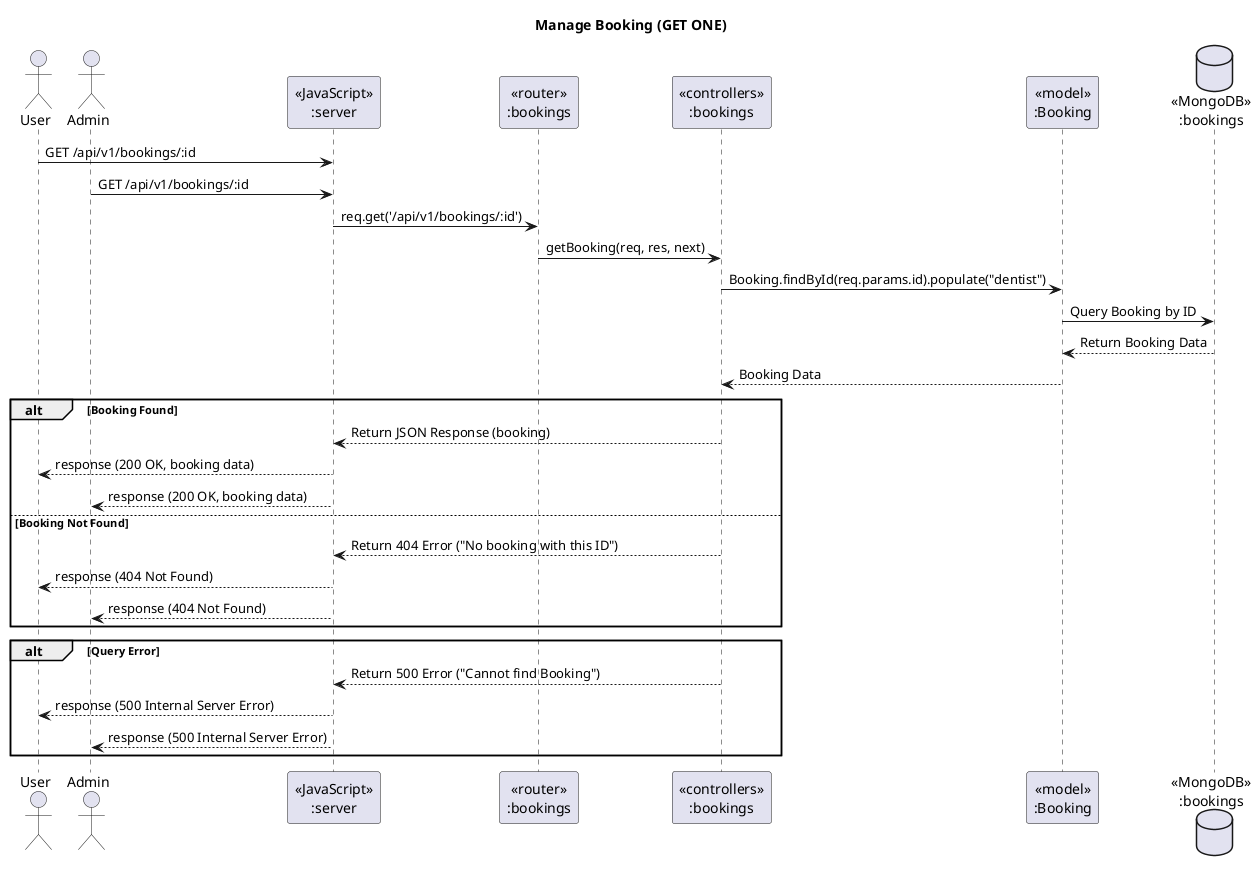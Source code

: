 @startuml Get Booking by ID
title Manage Booking (GET ONE)

actor User
actor Admin
participant "<<JavaScript>>\n:server" as S
participant "<<router>>\n:bookings" as R
participant "<<controllers>>\n:bookings" as C
participant "<<model>>\n:Booking" as M
database "<<MongoDB>>\n:bookings" as DB

User -> S: GET /api/v1/bookings/:id
Admin -> S: GET /api/v1/bookings/:id
S -> R: req.get('/api/v1/bookings/:id')
R -> C: getBooking(req, res, next)
C -> M: Booking.findById(req.params.id).populate("dentist")
M -> DB: Query Booking by ID
DB --> M: Return Booking Data
M --> C: Booking Data

alt Booking Found
    C --> S: Return JSON Response (booking)
    S --> User: response (200 OK, booking data)
    S --> Admin: response (200 OK, booking data)
else Booking Not Found
    C --> S: Return 404 Error ("No booking with this ID")
    S --> User: response (404 Not Found)
    S --> Admin: response (404 Not Found)
end

alt Query Error
    C --> S: Return 500 Error ("Cannot find Booking")
    S --> User: response (500 Internal Server Error)
    S --> Admin: response (500 Internal Server Error)
end

@enduml
